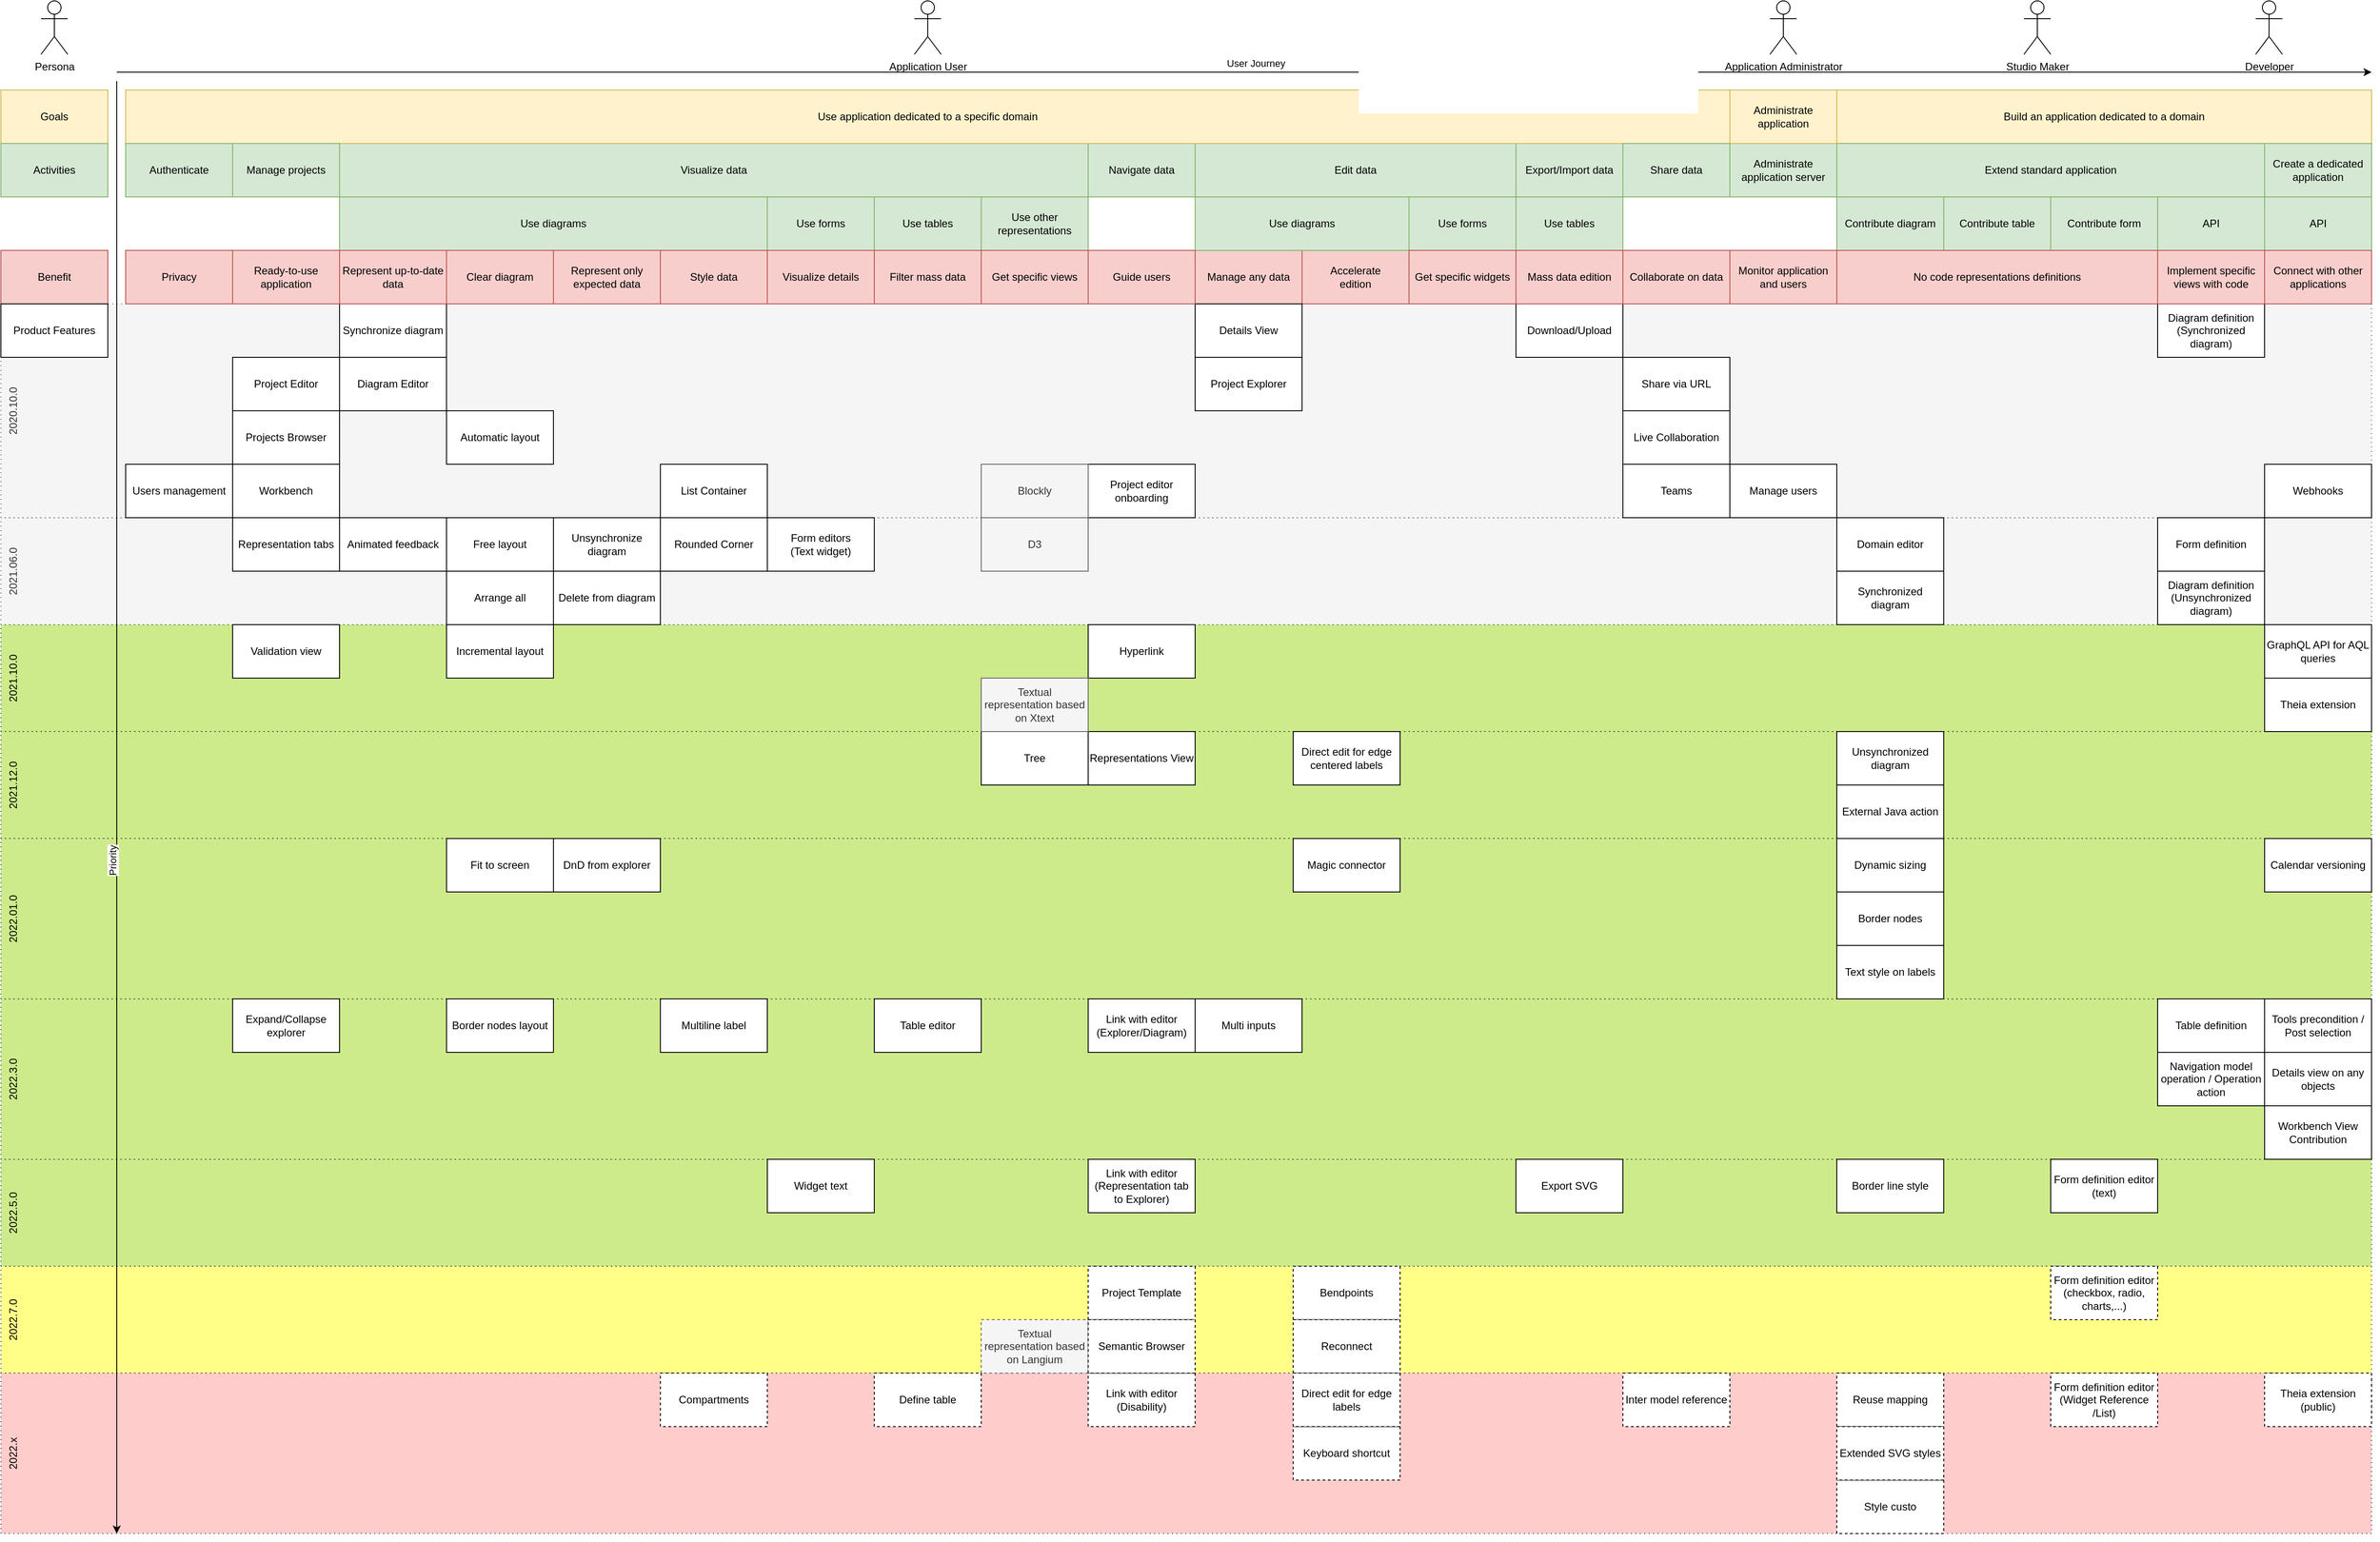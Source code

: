 <mxfile>
    <diagram id="_DstlkFWwFc9BOrIgoXT" name="Page-1">
        <mxGraphModel dx="7508" dy="1515" grid="0" gridSize="10" guides="1" tooltips="1" connect="1" arrows="1" fold="1" page="0" pageScale="1" pageWidth="1169" pageHeight="827" math="0" shadow="0">
            <root>
                <mxCell id="0"/>
                <mxCell id="1" parent="0"/>
                <mxCell id="116" value="2022.5.0" style="rounded=0;whiteSpace=wrap;html=1;labelPosition=center;verticalLabelPosition=middle;align=center;verticalAlign=top;horizontal=0;dashed=1;dashPattern=1 4;fillColor=#cdeb8b;strokeColor=#36393d;" vertex="1" parent="1">
                    <mxGeometry x="-3660" y="1780" width="2660" height="120" as="geometry"/>
                </mxCell>
                <mxCell id="117" value="2022.7.0" style="rounded=0;whiteSpace=wrap;html=1;labelPosition=center;verticalLabelPosition=middle;align=center;verticalAlign=top;horizontal=0;dashed=1;dashPattern=1 4;fillColor=#ffff88;strokeColor=#36393d;" vertex="1" parent="1">
                    <mxGeometry x="-3660" y="1900" width="2660" height="120" as="geometry"/>
                </mxCell>
                <mxCell id="118" value="2022.x" style="rounded=0;whiteSpace=wrap;html=1;labelPosition=center;verticalLabelPosition=middle;align=center;verticalAlign=top;horizontal=0;dashed=1;dashPattern=1 4;fillColor=#ffcccc;strokeColor=#36393d;" vertex="1" parent="1">
                    <mxGeometry x="-3660" y="2020" width="2660" height="180" as="geometry"/>
                </mxCell>
                <mxCell id="115" value="2022.3.0" style="rounded=0;whiteSpace=wrap;html=1;labelPosition=center;verticalLabelPosition=middle;align=center;verticalAlign=top;horizontal=0;dashed=1;dashPattern=1 4;fillColor=#cdeb8b;strokeColor=#36393d;" vertex="1" parent="1">
                    <mxGeometry x="-3660" y="1600" width="2660" height="180" as="geometry"/>
                </mxCell>
                <mxCell id="114" value="2021.10.0" style="rounded=0;whiteSpace=wrap;html=1;labelPosition=center;verticalLabelPosition=middle;align=center;verticalAlign=top;horizontal=0;dashed=1;dashPattern=1 4;fillColor=#cdeb8b;strokeColor=#36393d;" vertex="1" parent="1">
                    <mxGeometry x="-3660" y="1180" width="2660" height="120" as="geometry"/>
                </mxCell>
                <mxCell id="120" value="2021.06.0" style="rounded=0;whiteSpace=wrap;html=1;labelPosition=center;verticalLabelPosition=middle;align=center;verticalAlign=top;horizontal=0;dashed=1;dashPattern=1 4;fillColor=#f5f5f5;fontColor=#333333;strokeColor=#666666;" vertex="1" parent="1">
                    <mxGeometry x="-3660" y="1060" width="2660" height="120" as="geometry"/>
                </mxCell>
                <mxCell id="121" value="2020.10.0" style="rounded=0;whiteSpace=wrap;html=1;labelPosition=center;verticalLabelPosition=middle;align=center;verticalAlign=top;horizontal=0;dashed=1;dashPattern=1 4;fillColor=#f5f5f5;fontColor=#333333;strokeColor=#666666;" vertex="1" parent="1">
                    <mxGeometry x="-3660" y="820" width="2660" height="240" as="geometry"/>
                </mxCell>
                <mxCell id="122" value="2021.12.0" style="rounded=0;whiteSpace=wrap;html=1;labelPosition=center;verticalLabelPosition=middle;align=center;verticalAlign=top;horizontal=0;dashed=1;dashPattern=1 4;fillColor=#cdeb8b;strokeColor=#36393d;" vertex="1" parent="1">
                    <mxGeometry x="-3660" y="1300" width="2660" height="120" as="geometry"/>
                </mxCell>
                <mxCell id="123" value="2022.01.0" style="rounded=0;whiteSpace=wrap;html=1;labelPosition=center;verticalLabelPosition=middle;align=center;verticalAlign=top;horizontal=0;dashed=1;dashPattern=1 4;fillColor=#cdeb8b;strokeColor=#36393d;" vertex="1" parent="1">
                    <mxGeometry x="-3660" y="1420" width="2660" height="180" as="geometry"/>
                </mxCell>
                <mxCell id="11" value="Application User" style="shape=umlActor;verticalLabelPosition=bottom;verticalAlign=top;html=1;outlineConnect=0;" vertex="1" parent="1">
                    <mxGeometry x="-2635" y="480" width="30" height="60" as="geometry"/>
                </mxCell>
                <mxCell id="12" value="Studio Maker" style="shape=umlActor;verticalLabelPosition=bottom;verticalAlign=top;html=1;outlineConnect=0;" vertex="1" parent="1">
                    <mxGeometry x="-1390" y="480" width="30" height="60" as="geometry"/>
                </mxCell>
                <mxCell id="13" value="Application Administrator" style="shape=umlActor;verticalLabelPosition=bottom;verticalAlign=top;html=1;outlineConnect=0;" vertex="1" parent="1">
                    <mxGeometry x="-1675" y="480" width="30" height="60" as="geometry"/>
                </mxCell>
                <mxCell id="14" value="Developer" style="shape=umlActor;verticalLabelPosition=bottom;verticalAlign=top;html=1;outlineConnect=0;" vertex="1" parent="1">
                    <mxGeometry x="-1130" y="480" width="30" height="60" as="geometry"/>
                </mxCell>
                <mxCell id="20" value="Persona" style="shape=umlActor;verticalLabelPosition=bottom;verticalAlign=top;html=1;outlineConnect=0;" vertex="1" parent="1">
                    <mxGeometry x="-3615" y="480" width="30" height="60" as="geometry"/>
                </mxCell>
                <mxCell id="21" value="" style="endArrow=classic;html=1;" edge="1" parent="1">
                    <mxGeometry width="50" height="50" relative="1" as="geometry">
                        <mxPoint x="-3530" y="560" as="sourcePoint"/>
                        <mxPoint x="-1000" y="560" as="targetPoint"/>
                    </mxGeometry>
                </mxCell>
                <mxCell id="22" value="User Journey" style="edgeLabel;html=1;align=center;verticalAlign=middle;resizable=0;points=[];" vertex="1" connectable="0" parent="21">
                    <mxGeometry relative="1" as="geometry">
                        <mxPoint x="13" y="-10" as="offset"/>
                    </mxGeometry>
                </mxCell>
                <mxCell id="26" value="Goals" style="rounded=0;whiteSpace=wrap;html=1;fillColor=#fff2cc;strokeColor=#d6b656;" vertex="1" parent="1">
                    <mxGeometry x="-3660" y="580" width="120" height="60" as="geometry"/>
                </mxCell>
                <mxCell id="27" value="Activities" style="rounded=0;whiteSpace=wrap;html=1;fillColor=#d5e8d4;strokeColor=#82b366;" vertex="1" parent="1">
                    <mxGeometry x="-3660" y="640" width="120" height="60" as="geometry"/>
                </mxCell>
                <mxCell id="28" value="Benefit" style="rounded=0;whiteSpace=wrap;html=1;fillColor=#f8cecc;strokeColor=#b85450;" vertex="1" parent="1">
                    <mxGeometry x="-3660" y="760" width="120" height="60" as="geometry"/>
                </mxCell>
                <mxCell id="29" value="Product Features" style="rounded=0;whiteSpace=wrap;html=1;" vertex="1" parent="1">
                    <mxGeometry x="-3660" y="820" width="120" height="60" as="geometry"/>
                </mxCell>
                <mxCell id="32" value="Build an application dedicated to a domain" style="rounded=0;whiteSpace=wrap;html=1;fillColor=#fff2cc;strokeColor=#d6b656;" vertex="1" parent="1">
                    <mxGeometry x="-1600" y="580" width="600" height="60" as="geometry"/>
                </mxCell>
                <mxCell id="33" value="Edit data" style="rounded=0;whiteSpace=wrap;html=1;fillColor=#d5e8d4;strokeColor=#82b366;" vertex="1" parent="1">
                    <mxGeometry x="-2320" y="640" width="360" height="60" as="geometry"/>
                </mxCell>
                <mxCell id="35" value="Calendar versioning" style="rounded=0;whiteSpace=wrap;html=1;" vertex="1" parent="1">
                    <mxGeometry x="-1120" y="1420" width="120" height="60" as="geometry"/>
                </mxCell>
                <mxCell id="36" value="Magic connector" style="rounded=0;whiteSpace=wrap;html=1;" vertex="1" parent="1">
                    <mxGeometry x="-2210" y="1420" width="120" height="60" as="geometry"/>
                </mxCell>
                <mxCell id="37" value="Unsynchronize diagram" style="rounded=0;whiteSpace=wrap;html=1;" vertex="1" parent="1">
                    <mxGeometry x="-3040" y="1060" width="120" height="60" as="geometry"/>
                </mxCell>
                <mxCell id="38" value="Delete from diagram" style="rounded=0;whiteSpace=wrap;html=1;" vertex="1" parent="1">
                    <mxGeometry x="-3040" y="1120" width="120" height="60" as="geometry"/>
                </mxCell>
                <mxCell id="39" value="Fit to screen" style="rounded=0;whiteSpace=wrap;html=1;" vertex="1" parent="1">
                    <mxGeometry x="-3160" y="1420" width="120" height="60" as="geometry"/>
                </mxCell>
                <mxCell id="40" value="Dynamic sizing" style="rounded=0;whiteSpace=wrap;html=1;" vertex="1" parent="1">
                    <mxGeometry x="-1600" y="1420" width="120" height="60" as="geometry"/>
                </mxCell>
                <mxCell id="41" value="Border nodes" style="rounded=0;whiteSpace=wrap;html=1;" vertex="1" parent="1">
                    <mxGeometry x="-1600" y="1480" width="120" height="60" as="geometry"/>
                </mxCell>
                <mxCell id="42" value="Text style on labels" style="rounded=0;whiteSpace=wrap;html=1;" vertex="1" parent="1">
                    <mxGeometry x="-1600" y="1540" width="120" height="60" as="geometry"/>
                </mxCell>
                <mxCell id="44" value="Border line style" style="rounded=0;whiteSpace=wrap;html=1;" vertex="1" parent="1">
                    <mxGeometry x="-1600" y="1780" width="120" height="60" as="geometry"/>
                </mxCell>
                <mxCell id="45" value="Expand/Collapse explorer" style="rounded=0;whiteSpace=wrap;html=1;" vertex="1" parent="1">
                    <mxGeometry x="-3400" y="1600" width="120" height="60" as="geometry"/>
                </mxCell>
                <mxCell id="46" value="Multiline label" style="rounded=0;whiteSpace=wrap;html=1;" vertex="1" parent="1">
                    <mxGeometry x="-2920" y="1600" width="120" height="60" as="geometry"/>
                </mxCell>
                <mxCell id="47" value="Table editor" style="rounded=0;whiteSpace=wrap;html=1;" vertex="1" parent="1">
                    <mxGeometry x="-2680" y="1600" width="120" height="60" as="geometry"/>
                </mxCell>
                <mxCell id="49" value="Multi inputs" style="rounded=0;whiteSpace=wrap;html=1;" vertex="1" parent="1">
                    <mxGeometry x="-2320" y="1600" width="120" height="60" as="geometry"/>
                </mxCell>
                <mxCell id="50" value="Hyperlink" style="rounded=0;whiteSpace=wrap;html=1;" vertex="1" parent="1">
                    <mxGeometry x="-2440" y="1180" width="120" height="60" as="geometry"/>
                </mxCell>
                <mxCell id="53" value="Export SVG" style="rounded=0;whiteSpace=wrap;html=1;" vertex="1" parent="1">
                    <mxGeometry x="-1960" y="1780" width="120" height="60" as="geometry"/>
                </mxCell>
                <mxCell id="55" value="Extend standard application" style="rounded=0;whiteSpace=wrap;html=1;fillColor=#d5e8d4;strokeColor=#82b366;" vertex="1" parent="1">
                    <mxGeometry x="-1600" y="640" width="480" height="60" as="geometry"/>
                </mxCell>
                <mxCell id="56" value="Create a dedicated application" style="rounded=0;whiteSpace=wrap;html=1;fillColor=#d5e8d4;strokeColor=#82b366;" vertex="1" parent="1">
                    <mxGeometry x="-1120" y="640" width="120" height="60" as="geometry"/>
                </mxCell>
                <mxCell id="57" value="Accelerate &lt;br&gt;edition" style="rounded=0;whiteSpace=wrap;html=1;fillColor=#f8cecc;strokeColor=#b85450;" vertex="1" parent="1">
                    <mxGeometry x="-2200" y="760" width="120" height="60" as="geometry"/>
                </mxCell>
                <mxCell id="59" value="DnD from explorer" style="rounded=0;whiteSpace=wrap;html=1;" vertex="1" parent="1">
                    <mxGeometry x="-3040" y="1420" width="120" height="60" as="geometry"/>
                </mxCell>
                <mxCell id="61" value="Use tables" style="rounded=0;whiteSpace=wrap;html=1;fillColor=#d5e8d4;strokeColor=#82b366;" vertex="1" parent="1">
                    <mxGeometry x="-1960" y="700" width="120" height="60" as="geometry"/>
                </mxCell>
                <mxCell id="62" value="Use forms" style="rounded=0;whiteSpace=wrap;html=1;fillColor=#d5e8d4;strokeColor=#82b366;" vertex="1" parent="1">
                    <mxGeometry x="-2080" y="700" width="120" height="60" as="geometry"/>
                </mxCell>
                <mxCell id="63" value="Visualize data" style="rounded=0;whiteSpace=wrap;html=1;fillColor=#d5e8d4;strokeColor=#82b366;" vertex="1" parent="1">
                    <mxGeometry x="-3280" y="640" width="840" height="60" as="geometry"/>
                </mxCell>
                <mxCell id="64" value="Use forms" style="rounded=0;whiteSpace=wrap;html=1;fillColor=#d5e8d4;strokeColor=#82b366;" vertex="1" parent="1">
                    <mxGeometry x="-2800" y="700" width="120" height="60" as="geometry"/>
                </mxCell>
                <mxCell id="67" value="Use diagrams" style="rounded=0;whiteSpace=wrap;html=1;fillColor=#d5e8d4;strokeColor=#82b366;" vertex="1" parent="1">
                    <mxGeometry x="-3280" y="700" width="480" height="60" as="geometry"/>
                </mxCell>
                <mxCell id="68" value="Use tables" style="rounded=0;whiteSpace=wrap;html=1;fillColor=#d5e8d4;strokeColor=#82b366;" vertex="1" parent="1">
                    <mxGeometry x="-2680" y="700" width="120" height="60" as="geometry"/>
                </mxCell>
                <mxCell id="70" value="Synchronize diagram" style="rounded=0;whiteSpace=wrap;html=1;strokeWidth=1;gradientColor=none;sketch=0;glass=0;shadow=0;" vertex="1" parent="1">
                    <mxGeometry x="-3280" y="820" width="120" height="60" as="geometry"/>
                </mxCell>
                <mxCell id="72" value="Represent up-to-date data" style="rounded=0;whiteSpace=wrap;html=1;fillColor=#f8cecc;strokeColor=#b85450;" vertex="1" parent="1">
                    <mxGeometry x="-3280" y="760" width="120" height="60" as="geometry"/>
                </mxCell>
                <mxCell id="73" value="Manage any data" style="rounded=0;whiteSpace=wrap;html=1;fillColor=#f8cecc;strokeColor=#b85450;" vertex="1" parent="1">
                    <mxGeometry x="-2320" y="760" width="120" height="60" as="geometry"/>
                </mxCell>
                <mxCell id="76" value="Use diagrams" style="rounded=0;whiteSpace=wrap;html=1;fillColor=#d5e8d4;strokeColor=#82b366;" vertex="1" parent="1">
                    <mxGeometry x="-2320" y="700" width="240" height="60" as="geometry"/>
                </mxCell>
                <mxCell id="77" value="Export/Import data" style="rounded=0;whiteSpace=wrap;html=1;fillColor=#d5e8d4;strokeColor=#82b366;" vertex="1" parent="1">
                    <mxGeometry x="-1960" y="640" width="120" height="60" as="geometry"/>
                </mxCell>
                <mxCell id="78" value="Navigate data" style="rounded=0;whiteSpace=wrap;html=1;fillColor=#d5e8d4;strokeColor=#82b366;" vertex="1" parent="1">
                    <mxGeometry x="-2440" y="640" width="120" height="60" as="geometry"/>
                </mxCell>
                <mxCell id="79" value="Administrate application server" style="rounded=0;whiteSpace=wrap;html=1;fillColor=#d5e8d4;strokeColor=#82b366;" vertex="1" parent="1">
                    <mxGeometry x="-1720" y="640" width="120" height="60" as="geometry"/>
                </mxCell>
                <mxCell id="82" value="API" style="rounded=0;whiteSpace=wrap;html=1;fillColor=#d5e8d4;strokeColor=#82b366;" vertex="1" parent="1">
                    <mxGeometry x="-1240" y="700" width="120" height="60" as="geometry"/>
                </mxCell>
                <mxCell id="85" value="API" style="rounded=0;whiteSpace=wrap;html=1;fillColor=#d5e8d4;strokeColor=#82b366;" vertex="1" parent="1">
                    <mxGeometry x="-1120" y="700" width="120" height="60" as="geometry"/>
                </mxCell>
                <mxCell id="86" value="Project Template" style="rounded=0;whiteSpace=wrap;html=1;dashed=1;" vertex="1" parent="1">
                    <mxGeometry x="-2440" y="1900" width="120" height="60" as="geometry"/>
                </mxCell>
                <mxCell id="87" value="Bendpoints" style="rounded=0;whiteSpace=wrap;html=1;dashed=1;" vertex="1" parent="1">
                    <mxGeometry x="-2210" y="1900" width="120" height="60" as="geometry"/>
                </mxCell>
                <mxCell id="88" value="Reconnect" style="rounded=0;whiteSpace=wrap;html=1;dashed=1;" vertex="1" parent="1">
                    <mxGeometry x="-2210" y="1960" width="120" height="60" as="geometry"/>
                </mxCell>
                <mxCell id="89" value="Define table" style="rounded=0;whiteSpace=wrap;html=1;dashed=1;" vertex="1" parent="1">
                    <mxGeometry x="-2680" y="2020" width="120" height="60" as="geometry"/>
                </mxCell>
                <mxCell id="90" value="Inter model reference" style="rounded=0;whiteSpace=wrap;html=1;dashed=1;" vertex="1" parent="1">
                    <mxGeometry x="-1840" y="2020" width="120" height="60" as="geometry"/>
                </mxCell>
                <mxCell id="91" value="Reuse mapping" style="rounded=0;whiteSpace=wrap;html=1;dashed=1;" vertex="1" parent="1">
                    <mxGeometry x="-1600" y="2020" width="120" height="60" as="geometry"/>
                </mxCell>
                <mxCell id="92" value="Compartments" style="rounded=0;whiteSpace=wrap;html=1;dashed=1;" vertex="1" parent="1">
                    <mxGeometry x="-2920" y="2020" width="120" height="60" as="geometry"/>
                </mxCell>
                <mxCell id="93" value="Style custo" style="rounded=0;whiteSpace=wrap;html=1;dashed=1;" vertex="1" parent="1">
                    <mxGeometry x="-1600" y="2140" width="120" height="60" as="geometry"/>
                </mxCell>
                <mxCell id="94" value="Direct edit for edge centered labels" style="rounded=0;whiteSpace=wrap;html=1;" vertex="1" parent="1">
                    <mxGeometry x="-2210" y="1300" width="120" height="60" as="geometry"/>
                </mxCell>
                <mxCell id="95" value="Extended SVG styles" style="rounded=0;whiteSpace=wrap;html=1;dashed=1;" vertex="1" parent="1">
                    <mxGeometry x="-1600" y="2080" width="120" height="60" as="geometry"/>
                </mxCell>
                <mxCell id="96" value="Link with editor (Disability)" style="rounded=0;whiteSpace=wrap;html=1;dashed=1;" vertex="1" parent="1">
                    <mxGeometry x="-2440" y="2020" width="120" height="60" as="geometry"/>
                </mxCell>
                <mxCell id="97" value="Form definition editor (Widget Reference /List)" style="rounded=0;whiteSpace=wrap;html=1;dashed=1;" vertex="1" parent="1">
                    <mxGeometry x="-1360" y="2020" width="120" height="60" as="geometry"/>
                </mxCell>
                <mxCell id="98" value="Keyboard shortcut" style="rounded=0;whiteSpace=wrap;html=1;dashed=1;" vertex="1" parent="1">
                    <mxGeometry x="-2210" y="2080" width="120" height="60" as="geometry"/>
                </mxCell>
                <mxCell id="99" value="Theia extension&lt;br&gt;(public)" style="rounded=0;whiteSpace=wrap;html=1;dashed=1;" vertex="1" parent="1">
                    <mxGeometry x="-1120" y="2020" width="120" height="60" as="geometry"/>
                </mxCell>
                <mxCell id="100" value="Contribute table" style="rounded=0;whiteSpace=wrap;html=1;fillColor=#d5e8d4;strokeColor=#82b366;" vertex="1" parent="1">
                    <mxGeometry x="-1480" y="700" width="120" height="60" as="geometry"/>
                </mxCell>
                <mxCell id="101" value="Contribute form" style="rounded=0;whiteSpace=wrap;html=1;fillColor=#d5e8d4;strokeColor=#82b366;" vertex="1" parent="1">
                    <mxGeometry x="-1360" y="700" width="120" height="60" as="geometry"/>
                </mxCell>
                <mxCell id="102" value="Contribute diagram" style="rounded=0;whiteSpace=wrap;html=1;fillColor=#d5e8d4;strokeColor=#82b366;" vertex="1" parent="1">
                    <mxGeometry x="-1600" y="700" width="120" height="60" as="geometry"/>
                </mxCell>
                <mxCell id="104" value="Details View" style="rounded=0;whiteSpace=wrap;html=1;" vertex="1" parent="1">
                    <mxGeometry x="-2320" y="820" width="120" height="60" as="geometry"/>
                </mxCell>
                <mxCell id="105" value="Representations View" style="rounded=0;whiteSpace=wrap;html=1;" vertex="1" parent="1">
                    <mxGeometry x="-2440" y="1300" width="120" height="60" as="geometry"/>
                </mxCell>
                <mxCell id="108" value="Clear diagram" style="rounded=0;whiteSpace=wrap;html=1;fillColor=#f8cecc;strokeColor=#b85450;" vertex="1" parent="1">
                    <mxGeometry x="-3160" y="760" width="120" height="60" as="geometry"/>
                </mxCell>
                <mxCell id="110" value="Incremental layout" style="rounded=0;whiteSpace=wrap;html=1;strokeWidth=1;gradientColor=none;sketch=0;glass=0;shadow=0;" vertex="1" parent="1">
                    <mxGeometry x="-3160" y="1180" width="120" height="60" as="geometry"/>
                </mxCell>
                <mxCell id="111" value="Automatic layout" style="rounded=0;whiteSpace=wrap;html=1;strokeWidth=1;gradientColor=none;sketch=0;glass=0;shadow=0;" vertex="1" parent="1">
                    <mxGeometry x="-3160" y="940" width="120" height="60" as="geometry"/>
                </mxCell>
                <mxCell id="124" value="Projects Browser" style="rounded=0;whiteSpace=wrap;html=1;" vertex="1" parent="1">
                    <mxGeometry x="-3400" y="940" width="120" height="60" as="geometry"/>
                </mxCell>
                <mxCell id="125" value="Project Editor" style="rounded=0;whiteSpace=wrap;html=1;" vertex="1" parent="1">
                    <mxGeometry x="-3400" y="880" width="120" height="60" as="geometry"/>
                </mxCell>
                <mxCell id="126" value="Project Explorer" style="rounded=0;whiteSpace=wrap;html=1;" vertex="1" parent="1">
                    <mxGeometry x="-2320" y="880" width="120" height="60" as="geometry"/>
                </mxCell>
                <mxCell id="127" value="Diagram Editor" style="rounded=0;whiteSpace=wrap;html=1;" vertex="1" parent="1">
                    <mxGeometry x="-3280" y="880" width="120" height="60" as="geometry"/>
                </mxCell>
                <mxCell id="128" value="Administrate application" style="rounded=0;whiteSpace=wrap;html=1;fillColor=#fff2cc;strokeColor=#d6b656;" vertex="1" parent="1">
                    <mxGeometry x="-1720" y="580" width="120" height="60" as="geometry"/>
                </mxCell>
                <mxCell id="31" value="Use application dedicated to a specific domain" style="rounded=0;whiteSpace=wrap;html=1;fillColor=#fff2cc;strokeColor=#d6b656;" vertex="1" parent="1">
                    <mxGeometry x="-3520" y="580" width="1800" height="60" as="geometry"/>
                </mxCell>
                <mxCell id="136" value="Authenticate" style="rounded=0;whiteSpace=wrap;html=1;fillColor=#d5e8d4;strokeColor=#82b366;" vertex="1" parent="1">
                    <mxGeometry x="-3520" y="640" width="120" height="60" as="geometry"/>
                </mxCell>
                <mxCell id="139" value="Users management" style="rounded=0;whiteSpace=wrap;html=1;" vertex="1" parent="1">
                    <mxGeometry x="-3520" y="1000" width="120" height="60" as="geometry"/>
                </mxCell>
                <mxCell id="140" value="Teams" style="rounded=0;whiteSpace=wrap;html=1;" vertex="1" parent="1">
                    <mxGeometry x="-1840" y="1000" width="120" height="60" as="geometry"/>
                </mxCell>
                <mxCell id="141" value="Share data" style="rounded=0;whiteSpace=wrap;html=1;fillColor=#d5e8d4;strokeColor=#82b366;" vertex="1" parent="1">
                    <mxGeometry x="-1840" y="640" width="120" height="60" as="geometry"/>
                </mxCell>
                <mxCell id="142" value="Live Collaboration" style="rounded=0;whiteSpace=wrap;html=1;" vertex="1" parent="1">
                    <mxGeometry x="-1840" y="940" width="120" height="60" as="geometry"/>
                </mxCell>
                <mxCell id="143" value="Webhooks" style="rounded=0;whiteSpace=wrap;html=1;" vertex="1" parent="1">
                    <mxGeometry x="-1120" y="1000" width="120" height="60" as="geometry"/>
                </mxCell>
                <mxCell id="109" value="Free layout" style="rounded=0;whiteSpace=wrap;html=1;strokeWidth=1;gradientColor=none;sketch=0;glass=0;shadow=0;" vertex="1" parent="1">
                    <mxGeometry x="-3160" y="1060" width="120" height="60" as="geometry"/>
                </mxCell>
                <mxCell id="144" value="Arrange all" style="rounded=0;whiteSpace=wrap;html=1;strokeWidth=1;gradientColor=none;sketch=0;glass=0;shadow=0;" vertex="1" parent="1">
                    <mxGeometry x="-3160" y="1120" width="120" height="60" as="geometry"/>
                </mxCell>
                <mxCell id="145" value="List Container" style="rounded=0;whiteSpace=wrap;html=1;strokeWidth=1;gradientColor=none;sketch=0;glass=0;shadow=0;" vertex="1" parent="1">
                    <mxGeometry x="-2920" y="1000" width="120" height="60" as="geometry"/>
                </mxCell>
                <mxCell id="147" value="Manage users" style="rounded=0;whiteSpace=wrap;html=1;" vertex="1" parent="1">
                    <mxGeometry x="-1720" y="1000" width="120" height="60" as="geometry"/>
                </mxCell>
                <mxCell id="151" value="Workbench" style="rounded=0;whiteSpace=wrap;html=1;" vertex="1" parent="1">
                    <mxGeometry x="-3400" y="1000" width="120" height="60" as="geometry"/>
                </mxCell>
                <mxCell id="152" value="Guide users" style="rounded=0;whiteSpace=wrap;html=1;fillColor=#f8cecc;strokeColor=#b85450;" vertex="1" parent="1">
                    <mxGeometry x="-2440" y="760" width="120" height="60" as="geometry"/>
                </mxCell>
                <mxCell id="155" value="Rounded Corner" style="rounded=0;whiteSpace=wrap;html=1;strokeWidth=1;gradientColor=none;sketch=0;glass=0;shadow=0;" vertex="1" parent="1">
                    <mxGeometry x="-2920" y="1060" width="120" height="60" as="geometry"/>
                </mxCell>
                <mxCell id="156" value="Animated feedback" style="rounded=0;whiteSpace=wrap;html=1;strokeWidth=1;gradientColor=none;sketch=0;glass=0;shadow=0;" vertex="1" parent="1">
                    <mxGeometry x="-3280" y="1060" width="120" height="60" as="geometry"/>
                </mxCell>
                <mxCell id="157" value="Representation tabs" style="rounded=0;whiteSpace=wrap;html=1;strokeWidth=1;gradientColor=none;sketch=0;glass=0;shadow=0;" vertex="1" parent="1">
                    <mxGeometry x="-3400" y="1060" width="120" height="60" as="geometry"/>
                </mxCell>
                <mxCell id="158" value="Form editors&lt;br&gt;(Text widget)" style="rounded=0;whiteSpace=wrap;html=1;strokeWidth=1;gradientColor=none;sketch=0;glass=0;shadow=0;" vertex="1" parent="1">
                    <mxGeometry x="-2800" y="1060" width="120" height="60" as="geometry"/>
                </mxCell>
                <mxCell id="161" value="Project editor onboarding" style="rounded=0;whiteSpace=wrap;html=1;strokeWidth=1;gradientColor=none;sketch=0;glass=0;shadow=0;" vertex="1" parent="1">
                    <mxGeometry x="-2440" y="1000" width="120" height="60" as="geometry"/>
                </mxCell>
                <mxCell id="162" value="Ready-to-use application" style="rounded=0;whiteSpace=wrap;html=1;fillColor=#f8cecc;strokeColor=#b85450;" vertex="1" parent="1">
                    <mxGeometry x="-3400" y="760" width="120" height="60" as="geometry"/>
                </mxCell>
                <mxCell id="164" value="Style data" style="rounded=0;whiteSpace=wrap;html=1;fillColor=#f8cecc;strokeColor=#b85450;" vertex="1" parent="1">
                    <mxGeometry x="-2920" y="760" width="120" height="60" as="geometry"/>
                </mxCell>
                <mxCell id="165" value="Manage projects" style="rounded=0;whiteSpace=wrap;html=1;fillColor=#d5e8d4;strokeColor=#82b366;" vertex="1" parent="1">
                    <mxGeometry x="-3400" y="640" width="120" height="60" as="geometry"/>
                </mxCell>
                <mxCell id="58" value="Represent only expected data" style="rounded=0;whiteSpace=wrap;html=1;fillColor=#f8cecc;strokeColor=#b85450;" vertex="1" parent="1">
                    <mxGeometry x="-3040" y="760" width="120" height="60" as="geometry"/>
                </mxCell>
                <mxCell id="178" value="Connect with other applications" style="rounded=0;whiteSpace=wrap;html=1;fillColor=#f8cecc;strokeColor=#b85450;" vertex="1" parent="1">
                    <mxGeometry x="-1120" y="760" width="120" height="60" as="geometry"/>
                </mxCell>
                <mxCell id="179" value="Collaborate on data" style="rounded=0;whiteSpace=wrap;html=1;fillColor=#f8cecc;strokeColor=#b85450;" vertex="1" parent="1">
                    <mxGeometry x="-1840" y="760" width="120" height="60" as="geometry"/>
                </mxCell>
                <mxCell id="182" value="Domain editor" style="rounded=0;whiteSpace=wrap;html=1;strokeWidth=1;gradientColor=none;sketch=0;glass=0;shadow=0;" vertex="1" parent="1">
                    <mxGeometry x="-1600" y="1060" width="120" height="60" as="geometry"/>
                </mxCell>
                <mxCell id="183" value="D3" style="rounded=0;whiteSpace=wrap;html=1;strokeWidth=1;sketch=0;glass=0;shadow=0;fillColor=#f5f5f5;fontColor=#333333;strokeColor=#666666;" vertex="1" parent="1">
                    <mxGeometry x="-2560" y="1060" width="120" height="60" as="geometry"/>
                </mxCell>
                <mxCell id="184" value="Use other representations" style="rounded=0;whiteSpace=wrap;html=1;fillColor=#d5e8d4;strokeColor=#82b366;" vertex="1" parent="1">
                    <mxGeometry x="-2560" y="700" width="120" height="60" as="geometry"/>
                </mxCell>
                <mxCell id="185" value="GraphQL API for AQL queries" style="rounded=0;whiteSpace=wrap;html=1;" vertex="1" parent="1">
                    <mxGeometry x="-1120" y="1180" width="120" height="60" as="geometry"/>
                </mxCell>
                <mxCell id="186" value="Synchronized diagram" style="rounded=0;whiteSpace=wrap;html=1;strokeWidth=1;gradientColor=none;sketch=0;glass=0;shadow=0;" vertex="1" parent="1">
                    <mxGeometry x="-1600" y="1120" width="120" height="60" as="geometry"/>
                </mxCell>
                <mxCell id="187" value="Validation view" style="rounded=0;whiteSpace=wrap;html=1;strokeWidth=1;gradientColor=none;sketch=0;glass=0;shadow=0;" vertex="1" parent="1">
                    <mxGeometry x="-3400" y="1180" width="120" height="60" as="geometry"/>
                </mxCell>
                <mxCell id="189" value="Direct edit for edge labels" style="rounded=0;whiteSpace=wrap;html=1;dashed=1;" vertex="1" parent="1">
                    <mxGeometry x="-2210" y="2020" width="120" height="60" as="geometry"/>
                </mxCell>
                <mxCell id="190" value="Tree" style="rounded=0;whiteSpace=wrap;html=1;strokeWidth=1;gradientColor=none;sketch=0;glass=0;shadow=0;" vertex="1" parent="1">
                    <mxGeometry x="-2560" y="1300" width="120" height="60" as="geometry"/>
                </mxCell>
                <mxCell id="192" value="External Java action" style="rounded=0;whiteSpace=wrap;html=1;strokeWidth=1;gradientColor=none;sketch=0;glass=0;shadow=0;" vertex="1" parent="1">
                    <mxGeometry x="-1600" y="1360" width="120" height="60" as="geometry"/>
                </mxCell>
                <mxCell id="193" value="No code representations definitions" style="rounded=0;whiteSpace=wrap;html=1;fillColor=#f8cecc;strokeColor=#b85450;" vertex="1" parent="1">
                    <mxGeometry x="-1600" y="760" width="360" height="60" as="geometry"/>
                </mxCell>
                <mxCell id="197" value="Download/Upload" style="rounded=0;whiteSpace=wrap;html=1;" vertex="1" parent="1">
                    <mxGeometry x="-1960" y="820" width="120" height="60" as="geometry"/>
                </mxCell>
                <mxCell id="199" value="Link with editor (Explorer/Diagram)" style="rounded=0;whiteSpace=wrap;html=1;" vertex="1" parent="1">
                    <mxGeometry x="-2440" y="1600" width="120" height="60" as="geometry"/>
                </mxCell>
                <mxCell id="200" value="Widget text" style="rounded=0;whiteSpace=wrap;html=1;" vertex="1" parent="1">
                    <mxGeometry x="-2800" y="1780" width="120" height="60" as="geometry"/>
                </mxCell>
                <mxCell id="201" value="Form definition editor (text)" style="rounded=0;whiteSpace=wrap;html=1;" vertex="1" parent="1">
                    <mxGeometry x="-1360" y="1780" width="120" height="60" as="geometry"/>
                </mxCell>
                <mxCell id="202" value="Form definition editor (checkbox, radio, charts,...)" style="rounded=0;whiteSpace=wrap;html=1;dashed=1;" vertex="1" parent="1">
                    <mxGeometry x="-1360" y="1900" width="120" height="60" as="geometry"/>
                </mxCell>
                <mxCell id="203" value="Link with editor (Representation tab to Explorer)" style="rounded=0;whiteSpace=wrap;html=1;" vertex="1" parent="1">
                    <mxGeometry x="-2440" y="1780" width="120" height="60" as="geometry"/>
                </mxCell>
                <mxCell id="204" value="Blockly" style="rounded=0;whiteSpace=wrap;html=1;strokeWidth=1;sketch=0;glass=0;shadow=0;fillColor=#f5f5f5;fontColor=#333333;strokeColor=#666666;" vertex="1" parent="1">
                    <mxGeometry x="-2560" y="1000" width="120" height="60" as="geometry"/>
                </mxCell>
                <mxCell id="205" value="Textual representation based on Xtext" style="rounded=0;whiteSpace=wrap;html=1;strokeWidth=1;sketch=0;glass=0;shadow=0;fillColor=#f5f5f5;fontColor=#333333;strokeColor=#666666;" vertex="1" parent="1">
                    <mxGeometry x="-2560" y="1240" width="120" height="60" as="geometry"/>
                </mxCell>
                <mxCell id="206" value="Textual representation based on Langium" style="rounded=0;whiteSpace=wrap;html=1;strokeWidth=1;sketch=0;glass=0;shadow=0;fillColor=#f5f5f5;fontColor=#333333;strokeColor=#666666;dashed=1;" vertex="1" parent="1">
                    <mxGeometry x="-2560" y="1960" width="120" height="60" as="geometry"/>
                </mxCell>
                <mxCell id="207" value="Semantic Browser" style="rounded=0;whiteSpace=wrap;html=1;dashed=1;" vertex="1" parent="1">
                    <mxGeometry x="-2440" y="1960" width="120" height="60" as="geometry"/>
                </mxCell>
                <mxCell id="208" value="Table definition" style="rounded=0;whiteSpace=wrap;html=1;" vertex="1" parent="1">
                    <mxGeometry x="-1240" y="1600" width="120" height="60" as="geometry"/>
                </mxCell>
                <mxCell id="209" value="Diagram definition (Synchronized diagram)" style="rounded=0;whiteSpace=wrap;html=1;" vertex="1" parent="1">
                    <mxGeometry x="-1240" y="820" width="120" height="60" as="geometry"/>
                </mxCell>
                <mxCell id="210" value="Implement specific views with code" style="rounded=0;whiteSpace=wrap;html=1;fillColor=#f8cecc;strokeColor=#b85450;" vertex="1" parent="1">
                    <mxGeometry x="-1240" y="760" width="120" height="60" as="geometry"/>
                </mxCell>
                <mxCell id="211" value="Form definition" style="rounded=0;whiteSpace=wrap;html=1;" vertex="1" parent="1">
                    <mxGeometry x="-1240" y="1060" width="120" height="60" as="geometry"/>
                </mxCell>
                <mxCell id="215" value="Theia extension" style="rounded=0;whiteSpace=wrap;html=1;" vertex="1" parent="1">
                    <mxGeometry x="-1120" y="1240" width="120" height="60" as="geometry"/>
                </mxCell>
                <mxCell id="216" value="Share via URL" style="rounded=0;whiteSpace=wrap;html=1;" vertex="1" parent="1">
                    <mxGeometry x="-1840" y="880" width="120" height="60" as="geometry"/>
                </mxCell>
                <mxCell id="217" value="Diagram definition (Unsynchronized diagram)" style="rounded=0;whiteSpace=wrap;html=1;" vertex="1" parent="1">
                    <mxGeometry x="-1240" y="1120" width="120" height="60" as="geometry"/>
                </mxCell>
                <mxCell id="218" value="Unsynchronized diagram" style="rounded=0;whiteSpace=wrap;html=1;" vertex="1" parent="1">
                    <mxGeometry x="-1600" y="1300" width="120" height="60" as="geometry"/>
                </mxCell>
                <mxCell id="219" value="Border nodes layout" style="rounded=0;whiteSpace=wrap;html=1;" vertex="1" parent="1">
                    <mxGeometry x="-3160" y="1600" width="120" height="60" as="geometry"/>
                </mxCell>
                <mxCell id="220" value="Navigation model operation / Operation action" style="rounded=0;whiteSpace=wrap;html=1;" vertex="1" parent="1">
                    <mxGeometry x="-1240" y="1660" width="120" height="60" as="geometry"/>
                </mxCell>
                <mxCell id="221" value="Tools precondition / Post selection" style="rounded=0;whiteSpace=wrap;html=1;" vertex="1" parent="1">
                    <mxGeometry x="-1120" y="1600" width="120" height="60" as="geometry"/>
                </mxCell>
                <mxCell id="223" value="Details view on any objects" style="rounded=0;whiteSpace=wrap;html=1;" vertex="1" parent="1">
                    <mxGeometry x="-1120" y="1660" width="120" height="60" as="geometry"/>
                </mxCell>
                <mxCell id="225" value="Workbench View Contribution" style="rounded=0;whiteSpace=wrap;html=1;" vertex="1" parent="1">
                    <mxGeometry x="-1120" y="1720" width="120" height="60" as="geometry"/>
                </mxCell>
                <mxCell id="24" value="" style="endArrow=classic;html=1;startArrow=none;" edge="1" parent="1">
                    <mxGeometry width="50" height="50" relative="1" as="geometry">
                        <mxPoint x="-3530" y="570" as="sourcePoint"/>
                        <mxPoint x="-3530" y="2200" as="targetPoint"/>
                    </mxGeometry>
                </mxCell>
                <mxCell id="138" value="Priority" style="edgeLabel;html=1;align=center;verticalAlign=middle;resizable=0;points=[];horizontal=0;" vertex="1" connectable="0" parent="24">
                    <mxGeometry relative="1" as="geometry">
                        <mxPoint x="-5" y="60" as="offset"/>
                    </mxGeometry>
                </mxCell>
                <mxCell id="228" value="Privacy" style="rounded=0;whiteSpace=wrap;html=1;fillColor=#f8cecc;strokeColor=#b85450;" vertex="1" parent="1">
                    <mxGeometry x="-3520" y="760" width="120" height="60" as="geometry"/>
                </mxCell>
                <mxCell id="229" value="Visualize details" style="rounded=0;whiteSpace=wrap;html=1;fillColor=#f8cecc;strokeColor=#b85450;" vertex="1" parent="1">
                    <mxGeometry x="-2800" y="760" width="120" height="60" as="geometry"/>
                </mxCell>
                <mxCell id="230" value="Filter mass data" style="rounded=0;whiteSpace=wrap;html=1;fillColor=#f8cecc;strokeColor=#b85450;" vertex="1" parent="1">
                    <mxGeometry x="-2680" y="760" width="120" height="60" as="geometry"/>
                </mxCell>
                <mxCell id="233" value="Get specific views" style="rounded=0;whiteSpace=wrap;html=1;fillColor=#f8cecc;strokeColor=#b85450;" vertex="1" parent="1">
                    <mxGeometry x="-2560" y="760" width="120" height="60" as="geometry"/>
                </mxCell>
                <mxCell id="234" value="Get specific widgets" style="rounded=0;whiteSpace=wrap;html=1;fillColor=#f8cecc;strokeColor=#b85450;" vertex="1" parent="1">
                    <mxGeometry x="-2080" y="760" width="120" height="60" as="geometry"/>
                </mxCell>
                <mxCell id="235" value="Mass data edition" style="rounded=0;whiteSpace=wrap;html=1;fillColor=#f8cecc;strokeColor=#b85450;" vertex="1" parent="1">
                    <mxGeometry x="-1960" y="760" width="120" height="60" as="geometry"/>
                </mxCell>
                <mxCell id="236" value="Monitor application and users" style="rounded=0;whiteSpace=wrap;html=1;fillColor=#f8cecc;strokeColor=#b85450;" vertex="1" parent="1">
                    <mxGeometry x="-1720" y="760" width="120" height="60" as="geometry"/>
                </mxCell>
            </root>
        </mxGraphModel>
    </diagram>
</mxfile>